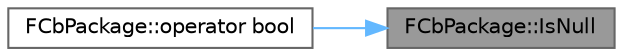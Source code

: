digraph "FCbPackage::IsNull"
{
 // INTERACTIVE_SVG=YES
 // LATEX_PDF_SIZE
  bgcolor="transparent";
  edge [fontname=Helvetica,fontsize=10,labelfontname=Helvetica,labelfontsize=10];
  node [fontname=Helvetica,fontsize=10,shape=box,height=0.2,width=0.4];
  rankdir="RL";
  Node1 [id="Node000001",label="FCbPackage::IsNull",height=0.2,width=0.4,color="gray40", fillcolor="grey60", style="filled", fontcolor="black",tooltip="Whether the package has an empty object and no attachments."];
  Node1 -> Node2 [id="edge1_Node000001_Node000002",dir="back",color="steelblue1",style="solid",tooltip=" "];
  Node2 [id="Node000002",label="FCbPackage::operator bool",height=0.2,width=0.4,color="grey40", fillcolor="white", style="filled",URL="$d4/da9/classFCbPackage.html#aa766e6ba4367eb7bb72a79998b5cc99d",tooltip="Whether the package has a non-empty object or attachments."];
}
